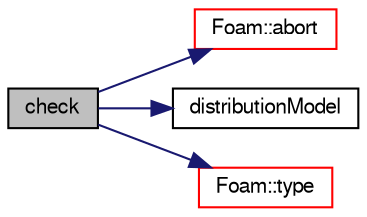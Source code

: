 digraph "check"
{
  bgcolor="transparent";
  edge [fontname="FreeSans",fontsize="10",labelfontname="FreeSans",labelfontsize="10"];
  node [fontname="FreeSans",fontsize="10",shape=record];
  rankdir="LR";
  Node9 [label="check",height=0.2,width=0.4,color="black", fillcolor="grey75", style="filled", fontcolor="black"];
  Node9 -> Node10 [color="midnightblue",fontsize="10",style="solid",fontname="FreeSans"];
  Node10 [label="Foam::abort",height=0.2,width=0.4,color="red",URL="$a21124.html#a447107a607d03e417307c203fa5fb44b"];
  Node9 -> Node53 [color="midnightblue",fontsize="10",style="solid",fontname="FreeSans"];
  Node53 [label="distributionModel",height=0.2,width=0.4,color="black",URL="$a23638.html#a2ffddf84f2ca9cd9b3f7557ae7f8dc41",tooltip="Construct from dictionary. "];
  Node9 -> Node54 [color="midnightblue",fontsize="10",style="solid",fontname="FreeSans"];
  Node54 [label="Foam::type",height=0.2,width=0.4,color="red",URL="$a21124.html#aec48583af672626378f501eb9fc32cd1",tooltip="Return the file type: DIRECTORY or FILE. "];
}
